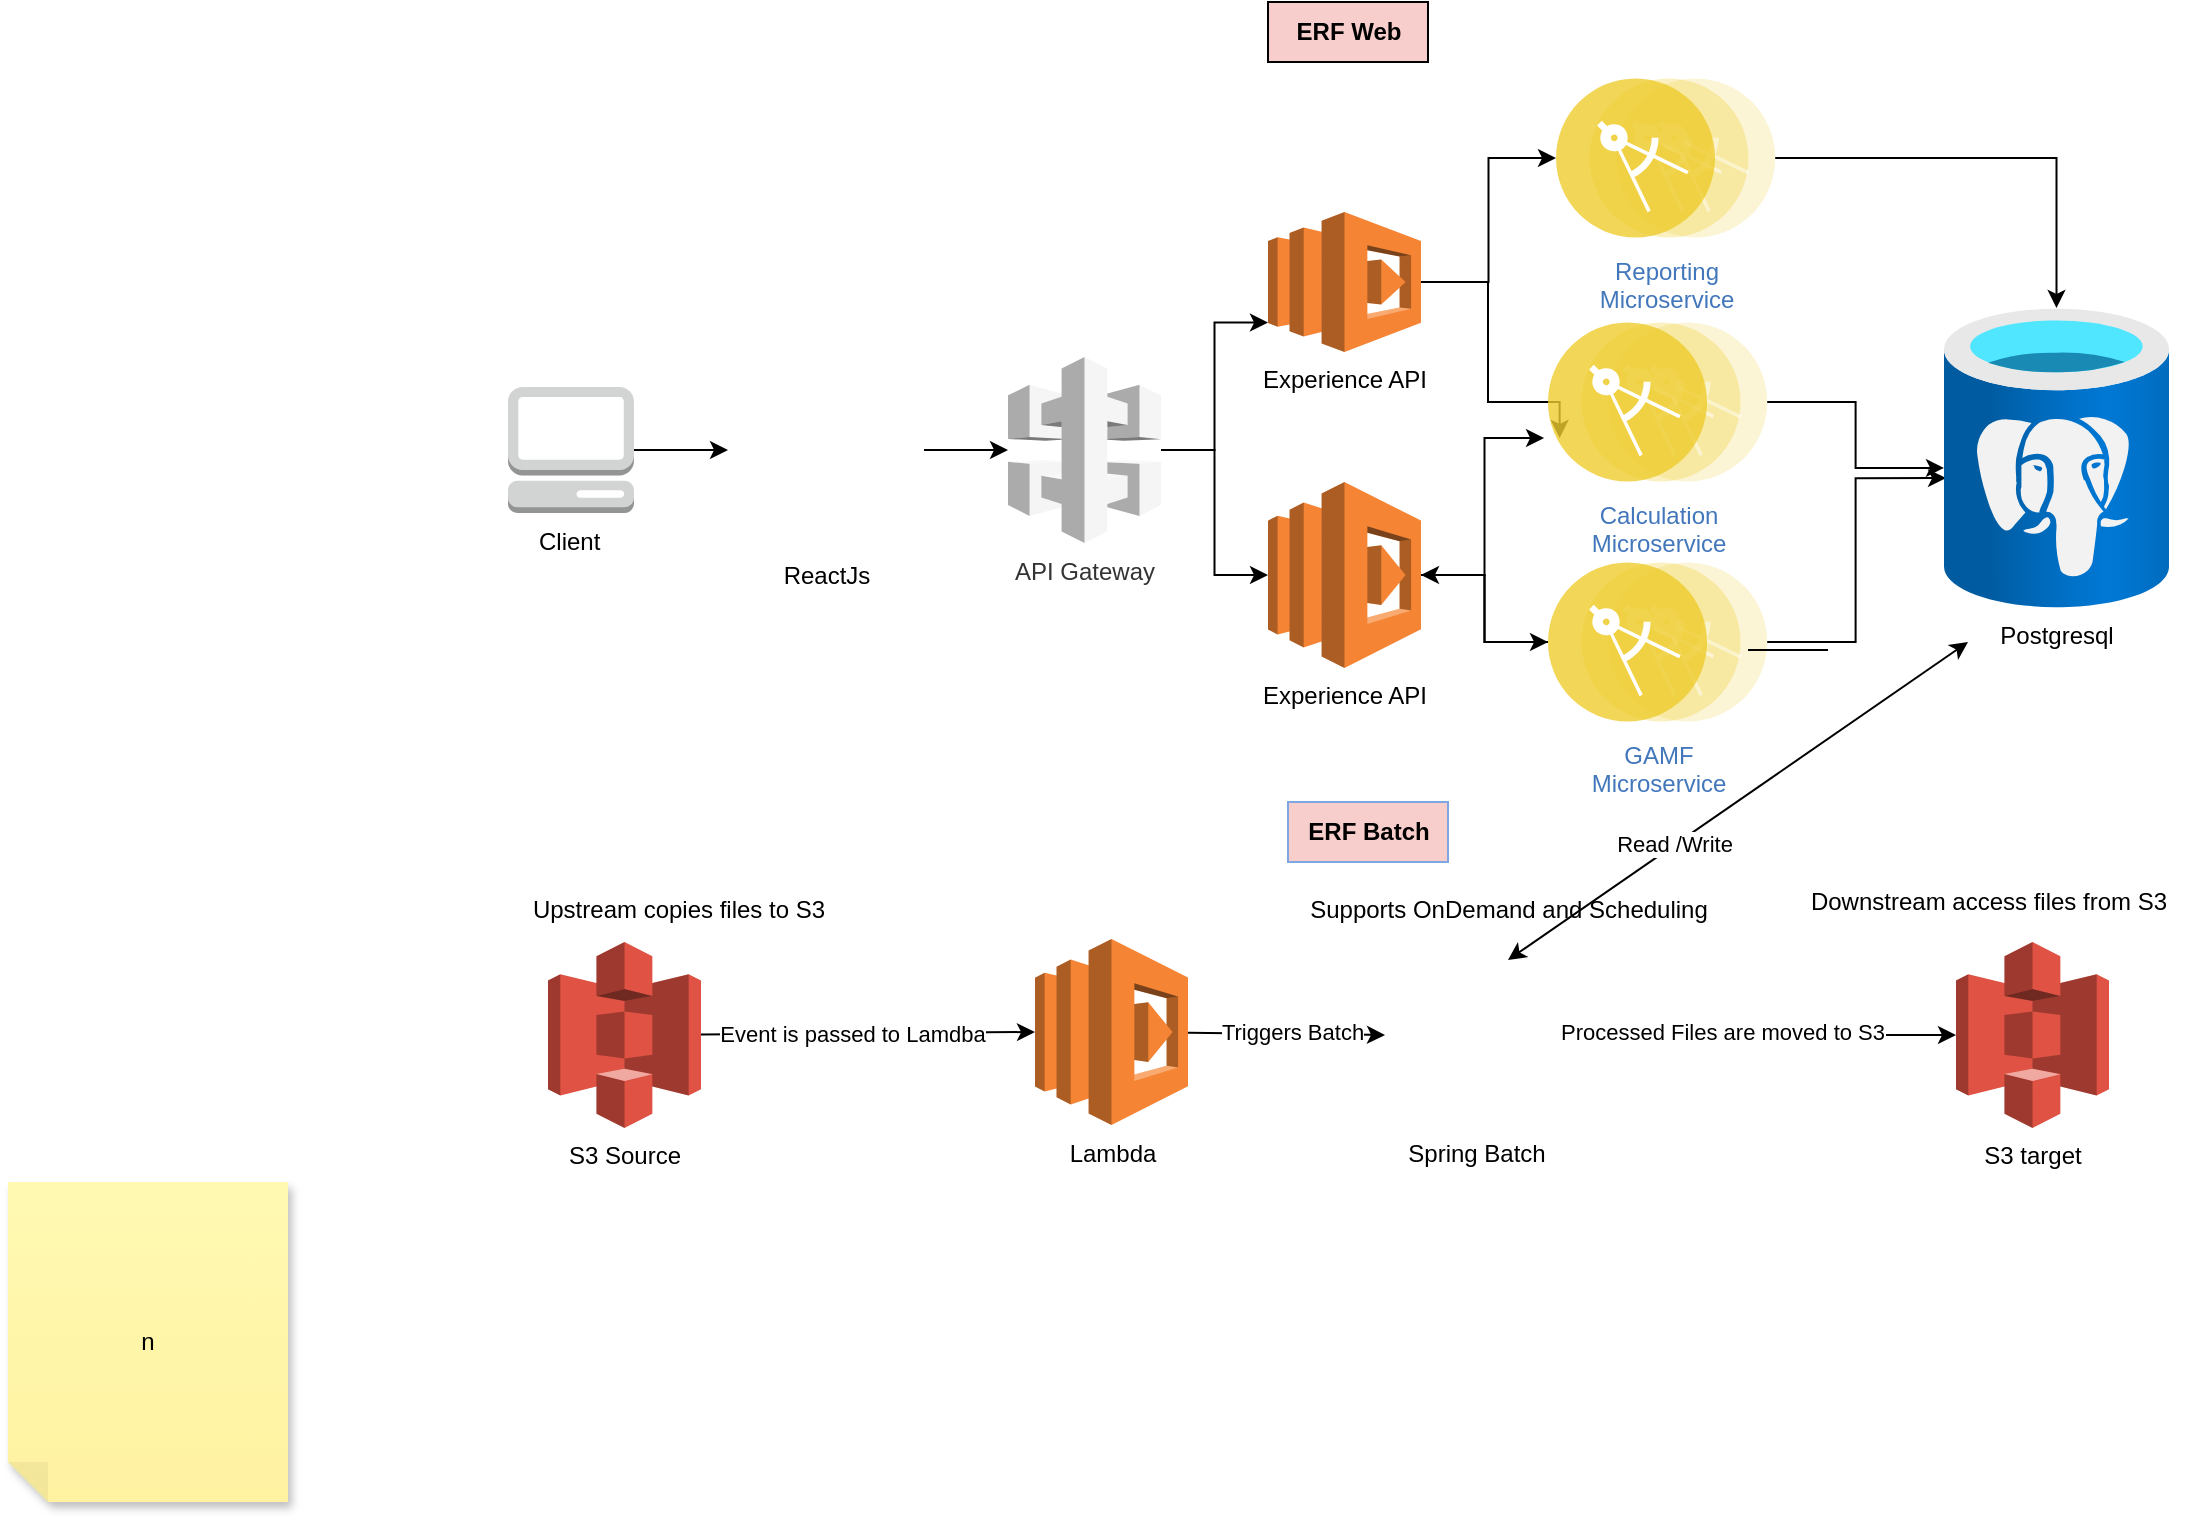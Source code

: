 <mxfile version="20.2.6" type="github"><diagram id="A8gPfDZa40DCGenm9Xhy" name="Page-1"><mxGraphModel dx="2148" dy="735" grid="1" gridSize="10" guides="1" tooltips="1" connect="1" arrows="1" fold="1" page="1" pageScale="1" pageWidth="850" pageHeight="1100" math="0" shadow="0"><root><mxCell id="0"/><mxCell id="1" parent="0"/><mxCell id="g-7V_dlpZOmRTGNSEOoc-7" value="" style="edgeStyle=orthogonalEdgeStyle;rounded=0;orthogonalLoop=1;jettySize=auto;html=1;" edge="1" parent="1" source="jsVQ6a3q3iQaB6tqH0uR-11" target="jsVQ6a3q3iQaB6tqH0uR-12"><mxGeometry relative="1" as="geometry"/></mxCell><mxCell id="jsVQ6a3q3iQaB6tqH0uR-11" value="GAMF&lt;br&gt;Microservice" style="aspect=fixed;perimeter=ellipsePerimeter;html=1;align=center;shadow=0;dashed=0;fontColor=#4277BB;labelBackgroundColor=#ffffff;fontSize=12;spacingTop=3;image;image=img/lib/ibm/applications/microservice.svg;" parent="1" vertex="1"><mxGeometry x="540" y="330" width="109.6" height="80" as="geometry"/></mxCell><mxCell id="jsVQ6a3q3iQaB6tqH0uR-16" style="edgeStyle=orthogonalEdgeStyle;rounded=0;orthogonalLoop=1;jettySize=auto;html=1;entryX=0;entryY=0.79;entryDx=0;entryDy=0;entryPerimeter=0;" parent="1" source="jsVQ6a3q3iQaB6tqH0uR-2" target="jsVQ6a3q3iQaB6tqH0uR-9" edge="1"><mxGeometry relative="1" as="geometry"/></mxCell><mxCell id="jsVQ6a3q3iQaB6tqH0uR-17" style="edgeStyle=orthogonalEdgeStyle;rounded=0;orthogonalLoop=1;jettySize=auto;html=1;" parent="1" source="jsVQ6a3q3iQaB6tqH0uR-2" target="jsVQ6a3q3iQaB6tqH0uR-12" edge="1"><mxGeometry relative="1" as="geometry"/></mxCell><mxCell id="jsVQ6a3q3iQaB6tqH0uR-2" value="API Gateway&lt;br&gt;" style="outlineConnect=0;dashed=0;verticalLabelPosition=bottom;verticalAlign=top;align=center;html=1;shape=mxgraph.aws3.api_gateway;fillColor=#f5f5f5;strokeColor=#666666;fontColor=#333333;" parent="1" vertex="1"><mxGeometry x="270" y="227.5" width="76.5" height="93" as="geometry"/></mxCell><mxCell id="jsVQ6a3q3iQaB6tqH0uR-38" style="edgeStyle=orthogonalEdgeStyle;rounded=0;orthogonalLoop=1;jettySize=auto;html=1;" parent="1" source="jsVQ6a3q3iQaB6tqH0uR-5" target="jsVQ6a3q3iQaB6tqH0uR-13" edge="1"><mxGeometry relative="1" as="geometry"/></mxCell><mxCell id="jsVQ6a3q3iQaB6tqH0uR-5" value="Reporting &lt;br&gt;Microservice" style="aspect=fixed;perimeter=ellipsePerimeter;html=1;align=center;shadow=0;dashed=0;fontColor=#4277BB;labelBackgroundColor=#ffffff;fontSize=12;spacingTop=3;image;image=img/lib/ibm/applications/microservice.svg;" parent="1" vertex="1"><mxGeometry x="544" y="88" width="109.6" height="80" as="geometry"/></mxCell><mxCell id="jsVQ6a3q3iQaB6tqH0uR-14" value="" style="edgeStyle=orthogonalEdgeStyle;rounded=0;orthogonalLoop=1;jettySize=auto;html=1;" parent="1" source="jsVQ6a3q3iQaB6tqH0uR-7" target="jsVQ6a3q3iQaB6tqH0uR-8" edge="1"><mxGeometry relative="1" as="geometry"/></mxCell><mxCell id="jsVQ6a3q3iQaB6tqH0uR-7" value="Client&amp;nbsp;&lt;br&gt;" style="outlineConnect=0;dashed=0;verticalLabelPosition=bottom;verticalAlign=top;align=center;html=1;shape=mxgraph.aws3.management_console;fillColor=#D2D3D3;gradientColor=none;" parent="1" vertex="1"><mxGeometry x="20" y="242.5" width="63" height="63" as="geometry"/></mxCell><mxCell id="jsVQ6a3q3iQaB6tqH0uR-15" value="" style="edgeStyle=orthogonalEdgeStyle;rounded=0;orthogonalLoop=1;jettySize=auto;html=1;" parent="1" source="jsVQ6a3q3iQaB6tqH0uR-8" target="jsVQ6a3q3iQaB6tqH0uR-2" edge="1"><mxGeometry relative="1" as="geometry"/></mxCell><mxCell id="jsVQ6a3q3iQaB6tqH0uR-8" value="ReactJs" style="shape=image;html=1;verticalAlign=top;verticalLabelPosition=bottom;labelBackgroundColor=#ffffff;imageAspect=0;aspect=fixed;image=https://cdn1.iconfinder.com/data/icons/unicons-line-vol-5/24/react-128.png" parent="1" vertex="1"><mxGeometry x="130" y="225" width="98" height="98" as="geometry"/></mxCell><mxCell id="jsVQ6a3q3iQaB6tqH0uR-18" style="edgeStyle=orthogonalEdgeStyle;rounded=0;orthogonalLoop=1;jettySize=auto;html=1;entryX=0;entryY=0.75;entryDx=0;entryDy=0;" parent="1" source="jsVQ6a3q3iQaB6tqH0uR-9" target="jsVQ6a3q3iQaB6tqH0uR-10" edge="1"><mxGeometry relative="1" as="geometry"><Array as="points"><mxPoint x="510" y="190"/><mxPoint x="510" y="250"/><mxPoint x="546" y="250"/></Array></mxGeometry></mxCell><mxCell id="jsVQ6a3q3iQaB6tqH0uR-21" style="edgeStyle=orthogonalEdgeStyle;rounded=0;orthogonalLoop=1;jettySize=auto;html=1;" parent="1" source="jsVQ6a3q3iQaB6tqH0uR-9" target="jsVQ6a3q3iQaB6tqH0uR-5" edge="1"><mxGeometry relative="1" as="geometry"/></mxCell><mxCell id="jsVQ6a3q3iQaB6tqH0uR-9" value="Experience API" style="outlineConnect=0;dashed=0;verticalLabelPosition=bottom;verticalAlign=top;align=center;html=1;shape=mxgraph.aws3.lambda;fillColor=#F58534;gradientColor=none;" parent="1" vertex="1"><mxGeometry x="400" y="155" width="76.5" height="70" as="geometry"/></mxCell><mxCell id="jsVQ6a3q3iQaB6tqH0uR-39" style="edgeStyle=orthogonalEdgeStyle;rounded=0;orthogonalLoop=1;jettySize=auto;html=1;entryX=0;entryY=0.533;entryDx=0;entryDy=0;entryPerimeter=0;" parent="1" source="jsVQ6a3q3iQaB6tqH0uR-10" target="jsVQ6a3q3iQaB6tqH0uR-13" edge="1"><mxGeometry relative="1" as="geometry"/></mxCell><mxCell id="jsVQ6a3q3iQaB6tqH0uR-10" value="Calculation &lt;br&gt;Microservice" style="aspect=fixed;perimeter=ellipsePerimeter;html=1;align=center;shadow=0;dashed=0;fontColor=#4277BB;labelBackgroundColor=#ffffff;fontSize=12;spacingTop=3;image;image=img/lib/ibm/applications/microservice.svg;" parent="1" vertex="1"><mxGeometry x="540" y="210" width="109.6" height="80" as="geometry"/></mxCell><mxCell id="jsVQ6a3q3iQaB6tqH0uR-40" style="edgeStyle=orthogonalEdgeStyle;rounded=0;orthogonalLoop=1;jettySize=auto;html=1;entryX=0.009;entryY=0.567;entryDx=0;entryDy=0;entryPerimeter=0;" parent="1" source="jsVQ6a3q3iQaB6tqH0uR-11" target="jsVQ6a3q3iQaB6tqH0uR-13" edge="1"><mxGeometry relative="1" as="geometry"/></mxCell><mxCell id="jsVQ6a3q3iQaB6tqH0uR-25" style="edgeStyle=orthogonalEdgeStyle;rounded=0;orthogonalLoop=1;jettySize=auto;html=1;entryX=-0.018;entryY=0.725;entryDx=0;entryDy=0;entryPerimeter=0;" parent="1" source="jsVQ6a3q3iQaB6tqH0uR-12" target="jsVQ6a3q3iQaB6tqH0uR-10" edge="1"><mxGeometry relative="1" as="geometry"/></mxCell><mxCell id="jsVQ6a3q3iQaB6tqH0uR-26" style="edgeStyle=orthogonalEdgeStyle;rounded=0;orthogonalLoop=1;jettySize=auto;html=1;" parent="1" source="jsVQ6a3q3iQaB6tqH0uR-12" target="jsVQ6a3q3iQaB6tqH0uR-11" edge="1"><mxGeometry relative="1" as="geometry"/></mxCell><mxCell id="jsVQ6a3q3iQaB6tqH0uR-12" value="Experience API&lt;br&gt;" style="outlineConnect=0;dashed=0;verticalLabelPosition=bottom;verticalAlign=top;align=center;html=1;shape=mxgraph.aws3.lambda;fillColor=#F58534;gradientColor=none;" parent="1" vertex="1"><mxGeometry x="400" y="290" width="76.5" height="93" as="geometry"/></mxCell><mxCell id="jsVQ6a3q3iQaB6tqH0uR-13" value="Postgresql&lt;br&gt;" style="aspect=fixed;html=1;points=[];align=center;image;fontSize=12;image=img/lib/azure2/databases/Azure_Database_PostgreSQL_Server.svg;" parent="1" vertex="1"><mxGeometry x="738" y="203" width="112.5" height="150" as="geometry"/></mxCell><mxCell id="g-7V_dlpZOmRTGNSEOoc-2" value="" style="line;strokeWidth=1;fillColor=none;align=left;verticalAlign=middle;spacingTop=-1;spacingLeft=3;spacingRight=3;rotatable=0;labelPosition=right;points=[];portConstraint=eastwest;" vertex="1" parent="1"><mxGeometry x="640" y="370" width="40" height="8" as="geometry"/></mxCell><mxCell id="g-7V_dlpZOmRTGNSEOoc-32" value="" style="edgeStyle=none;rounded=0;orthogonalLoop=1;jettySize=auto;html=1;entryX=0;entryY=0.5;entryDx=0;entryDy=0;entryPerimeter=0;" edge="1" parent="1" source="g-7V_dlpZOmRTGNSEOoc-8" target="g-7V_dlpZOmRTGNSEOoc-11"><mxGeometry relative="1" as="geometry"><mxPoint x="226.5" y="566.5" as="targetPoint"/></mxGeometry></mxCell><mxCell id="g-7V_dlpZOmRTGNSEOoc-37" value="Event is passed to Lamdba" style="edgeLabel;html=1;align=center;verticalAlign=middle;resizable=0;points=[];fontColor=#000000;" vertex="1" connectable="0" parent="g-7V_dlpZOmRTGNSEOoc-32"><mxGeometry x="-0.094" relative="1" as="geometry"><mxPoint as="offset"/></mxGeometry></mxCell><mxCell id="g-7V_dlpZOmRTGNSEOoc-8" value="S3 Source&lt;br&gt;" style="outlineConnect=0;dashed=0;verticalLabelPosition=bottom;verticalAlign=top;align=center;html=1;shape=mxgraph.aws3.s3;fillColor=#E05243;gradientColor=none;" vertex="1" parent="1"><mxGeometry x="40" y="520" width="76.5" height="93" as="geometry"/></mxCell><mxCell id="g-7V_dlpZOmRTGNSEOoc-33" style="edgeStyle=none;rounded=0;orthogonalLoop=1;jettySize=auto;html=1;" edge="1" parent="1" source="g-7V_dlpZOmRTGNSEOoc-9" target="g-7V_dlpZOmRTGNSEOoc-14"><mxGeometry relative="1" as="geometry"/></mxCell><mxCell id="g-7V_dlpZOmRTGNSEOoc-41" value="Processed Files are moved to S3" style="edgeLabel;html=1;align=center;verticalAlign=middle;resizable=0;points=[];fontColor=#000000;" vertex="1" connectable="0" parent="g-7V_dlpZOmRTGNSEOoc-33"><mxGeometry x="-0.2" y="2" relative="1" as="geometry"><mxPoint as="offset"/></mxGeometry></mxCell><mxCell id="g-7V_dlpZOmRTGNSEOoc-9" value="Spring Batch&lt;br&gt;" style="shape=image;html=1;verticalAlign=top;verticalLabelPosition=bottom;labelBackgroundColor=#ffffff;imageAspect=0;aspect=fixed;image=https://cdn2.iconfinder.com/data/icons/boxicons-logos/24/bxl-spring-boot-128.png" vertex="1" parent="1"><mxGeometry x="458.5" y="521.5" width="90" height="90" as="geometry"/></mxCell><mxCell id="g-7V_dlpZOmRTGNSEOoc-35" style="edgeStyle=none;rounded=0;orthogonalLoop=1;jettySize=auto;html=1;entryX=0;entryY=0.5;entryDx=0;entryDy=0;fontColor=#000000;" edge="1" parent="1" source="g-7V_dlpZOmRTGNSEOoc-11" target="g-7V_dlpZOmRTGNSEOoc-9"><mxGeometry relative="1" as="geometry"/></mxCell><mxCell id="g-7V_dlpZOmRTGNSEOoc-38" value="Triggers Batch" style="edgeLabel;html=1;align=center;verticalAlign=middle;resizable=0;points=[];fontColor=#000000;" vertex="1" connectable="0" parent="g-7V_dlpZOmRTGNSEOoc-35"><mxGeometry x="0.059" y="1" relative="1" as="geometry"><mxPoint as="offset"/></mxGeometry></mxCell><mxCell id="g-7V_dlpZOmRTGNSEOoc-11" value="Lambda" style="outlineConnect=0;dashed=0;verticalLabelPosition=bottom;verticalAlign=top;align=center;html=1;shape=mxgraph.aws3.lambda;fillColor=#F58534;gradientColor=none;" vertex="1" parent="1"><mxGeometry x="283.5" y="518.5" width="76.5" height="93" as="geometry"/></mxCell><mxCell id="g-7V_dlpZOmRTGNSEOoc-21" value="ERF Batch" style="text;html=1;align=center;verticalAlign=middle;resizable=0;points=[];autosize=1;strokeColor=#7EA6E0;fillColor=#f8cecc;fontStyle=1" vertex="1" parent="1"><mxGeometry x="410" y="450" width="80" height="30" as="geometry"/></mxCell><mxCell id="g-7V_dlpZOmRTGNSEOoc-28" value="" style="endArrow=classic;startArrow=classic;html=1;rounded=0;" edge="1" parent="1"><mxGeometry width="50" height="50" relative="1" as="geometry"><mxPoint x="520" y="529" as="sourcePoint"/><mxPoint x="750" y="370" as="targetPoint"/></mxGeometry></mxCell><mxCell id="g-7V_dlpZOmRTGNSEOoc-29" value="Read /Write" style="edgeLabel;html=1;align=center;verticalAlign=middle;resizable=0;points=[];" vertex="1" connectable="0" parent="g-7V_dlpZOmRTGNSEOoc-28"><mxGeometry x="-0.275" y="1" relative="1" as="geometry"><mxPoint as="offset"/></mxGeometry></mxCell><mxCell id="g-7V_dlpZOmRTGNSEOoc-14" value="S3 target&lt;br&gt;" style="outlineConnect=0;dashed=0;verticalLabelPosition=bottom;verticalAlign=top;align=center;html=1;shape=mxgraph.aws3.s3;fillColor=#E05243;gradientColor=none;" vertex="1" parent="1"><mxGeometry x="744" y="520" width="76.5" height="93" as="geometry"/></mxCell><mxCell id="g-7V_dlpZOmRTGNSEOoc-34" value="ERF Web" style="text;html=1;align=center;verticalAlign=middle;resizable=0;points=[];autosize=1;strokeColor=#000000;fillColor=#f8cecc;fontStyle=1" vertex="1" parent="1"><mxGeometry x="400" y="50" width="80" height="30" as="geometry"/></mxCell><mxCell id="g-7V_dlpZOmRTGNSEOoc-36" value="Upstream copies files to S3" style="text;html=1;align=center;verticalAlign=middle;resizable=0;points=[];autosize=1;strokeColor=none;fillColor=none;fontColor=#000000;" vertex="1" parent="1"><mxGeometry x="20" y="488.5" width="170" height="30" as="geometry"/></mxCell><mxCell id="g-7V_dlpZOmRTGNSEOoc-40" value="Supports OnDemand and Scheduling" style="text;html=1;align=center;verticalAlign=middle;resizable=0;points=[];autosize=1;strokeColor=none;fillColor=none;fontColor=#000000;" vertex="1" parent="1"><mxGeometry x="410" y="488.5" width="220" height="30" as="geometry"/></mxCell><mxCell id="g-7V_dlpZOmRTGNSEOoc-42" value="Downstream access files from S3" style="text;html=1;align=center;verticalAlign=middle;resizable=0;points=[];autosize=1;strokeColor=none;fillColor=none;fontColor=#000000;" vertex="1" parent="1"><mxGeometry x="660" y="485" width="200" height="30" as="geometry"/></mxCell><mxCell id="g-7V_dlpZOmRTGNSEOoc-43" value="n" style="shape=note;whiteSpace=wrap;html=1;backgroundOutline=1;fontColor=#000000;darkOpacity=0.05;fillColor=#FFF9B2;strokeColor=none;fillStyle=solid;direction=west;gradientDirection=north;gradientColor=#FFF2A1;shadow=1;size=20;pointerEvents=1;" vertex="1" parent="1"><mxGeometry x="-230" y="640" width="140" height="160" as="geometry"/></mxCell></root></mxGraphModel></diagram></mxfile>